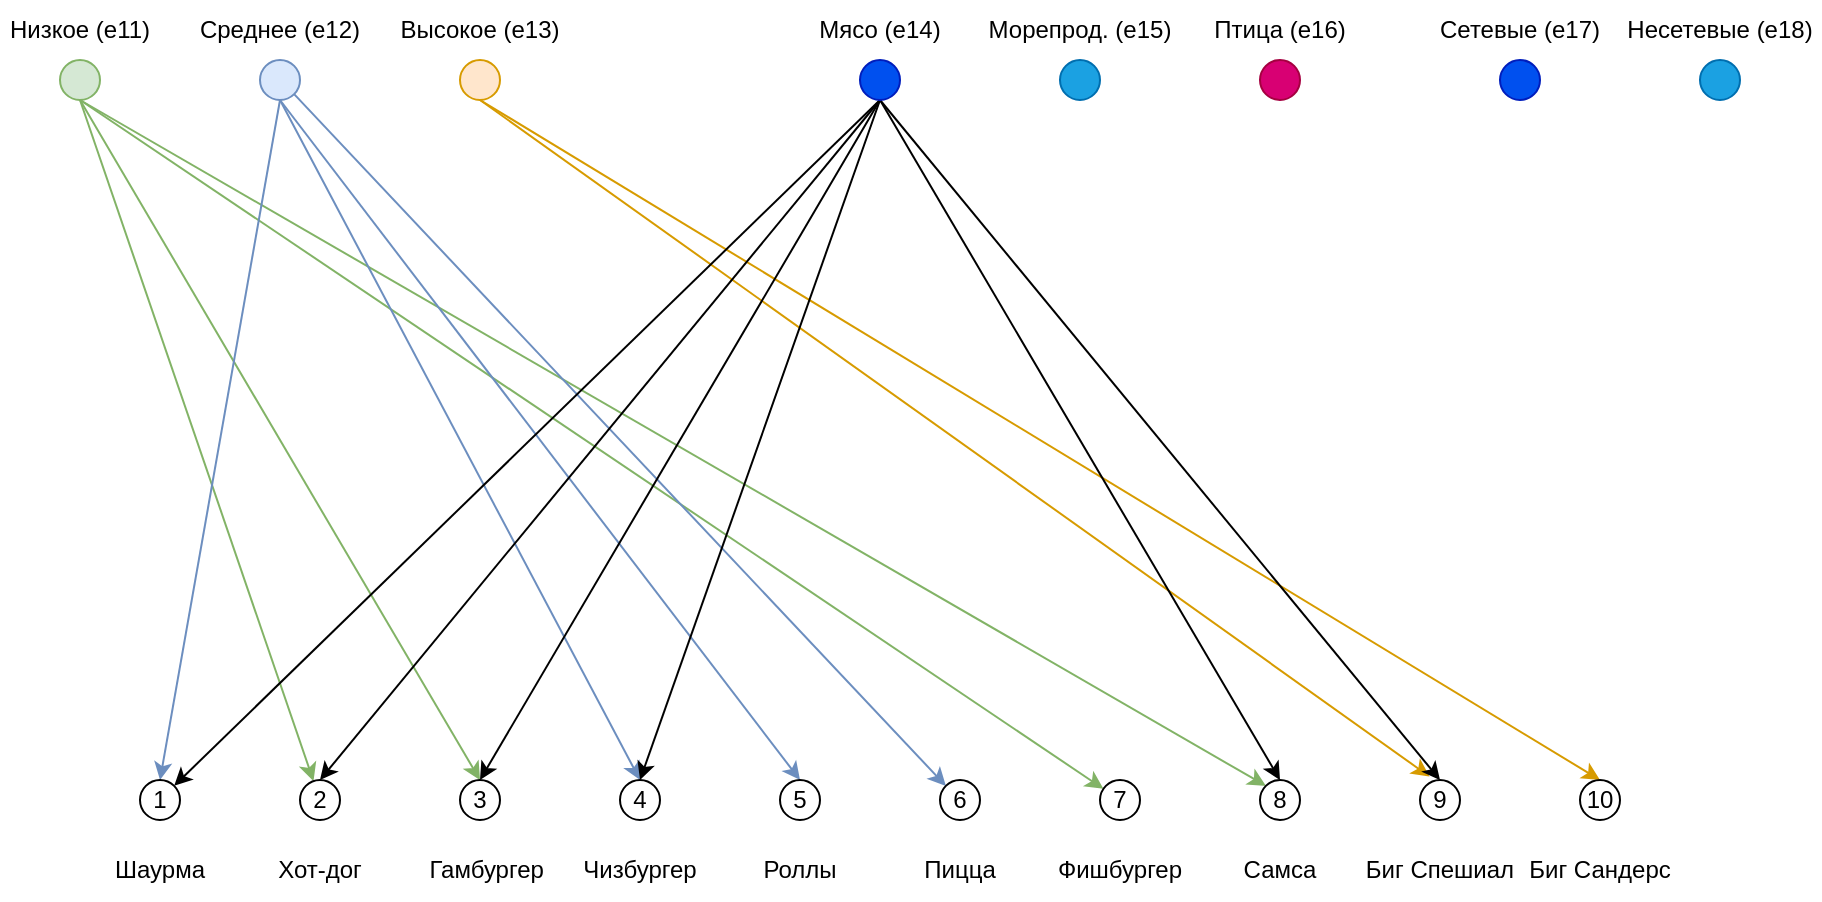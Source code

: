 <mxfile version="20.5.3" type="github">
  <diagram id="oVglh5du2SAd9NB9AeaA" name="Страница 1">
    <mxGraphModel dx="843" dy="408" grid="1" gridSize="10" guides="1" tooltips="1" connect="1" arrows="1" fold="1" page="1" pageScale="1" pageWidth="827" pageHeight="1169" math="0" shadow="0">
      <root>
        <mxCell id="0" />
        <mxCell id="1" parent="0" />
        <mxCell id="__0cvQvDrviNY0L_Vze0-48" style="edgeStyle=none;rounded=0;orthogonalLoop=1;jettySize=auto;html=1;exitX=0.5;exitY=1;exitDx=0;exitDy=0;fillColor=#d5e8d4;strokeColor=#82b366;" edge="1" parent="1" source="__0cvQvDrviNY0L_Vze0-2" target="__0cvQvDrviNY0L_Vze0-22">
          <mxGeometry relative="1" as="geometry" />
        </mxCell>
        <mxCell id="__0cvQvDrviNY0L_Vze0-49" style="edgeStyle=none;rounded=0;orthogonalLoop=1;jettySize=auto;html=1;exitX=0.5;exitY=1;exitDx=0;exitDy=0;entryX=0.5;entryY=0;entryDx=0;entryDy=0;fillColor=#d5e8d4;strokeColor=#82b366;" edge="1" parent="1" source="__0cvQvDrviNY0L_Vze0-2" target="__0cvQvDrviNY0L_Vze0-23">
          <mxGeometry relative="1" as="geometry" />
        </mxCell>
        <mxCell id="__0cvQvDrviNY0L_Vze0-50" style="edgeStyle=none;rounded=0;orthogonalLoop=1;jettySize=auto;html=1;exitX=0.5;exitY=1;exitDx=0;exitDy=0;fillColor=#d5e8d4;strokeColor=#82b366;" edge="1" parent="1" source="__0cvQvDrviNY0L_Vze0-2" target="__0cvQvDrviNY0L_Vze0-30">
          <mxGeometry relative="1" as="geometry" />
        </mxCell>
        <mxCell id="__0cvQvDrviNY0L_Vze0-51" style="edgeStyle=none;rounded=0;orthogonalLoop=1;jettySize=auto;html=1;exitX=0.5;exitY=1;exitDx=0;exitDy=0;entryX=0;entryY=0;entryDx=0;entryDy=0;fillColor=#d5e8d4;strokeColor=#82b366;" edge="1" parent="1" source="__0cvQvDrviNY0L_Vze0-2" target="__0cvQvDrviNY0L_Vze0-31">
          <mxGeometry relative="1" as="geometry" />
        </mxCell>
        <mxCell id="__0cvQvDrviNY0L_Vze0-2" value="" style="ellipse;whiteSpace=wrap;html=1;aspect=fixed;fillColor=#D5E8D4;strokeColor=#82b366;" vertex="1" parent="1">
          <mxGeometry x="70" y="30" width="20" height="20" as="geometry" />
        </mxCell>
        <mxCell id="__0cvQvDrviNY0L_Vze0-3" value="Низкое (e11)" style="text;html=1;strokeColor=none;fillColor=none;align=center;verticalAlign=middle;whiteSpace=wrap;rounded=0;" vertex="1" parent="1">
          <mxGeometry x="40" width="80" height="30" as="geometry" />
        </mxCell>
        <mxCell id="__0cvQvDrviNY0L_Vze0-52" style="edgeStyle=none;rounded=0;orthogonalLoop=1;jettySize=auto;html=1;exitX=0.5;exitY=1;exitDx=0;exitDy=0;entryX=0.5;entryY=0;entryDx=0;entryDy=0;fillColor=#dae8fc;strokeColor=#6c8ebf;" edge="1" parent="1" source="__0cvQvDrviNY0L_Vze0-4" target="__0cvQvDrviNY0L_Vze0-21">
          <mxGeometry relative="1" as="geometry" />
        </mxCell>
        <mxCell id="__0cvQvDrviNY0L_Vze0-53" style="edgeStyle=none;rounded=0;orthogonalLoop=1;jettySize=auto;html=1;exitX=0.5;exitY=1;exitDx=0;exitDy=0;entryX=0.5;entryY=0;entryDx=0;entryDy=0;fillColor=#dae8fc;strokeColor=#6c8ebf;" edge="1" parent="1" source="__0cvQvDrviNY0L_Vze0-4" target="__0cvQvDrviNY0L_Vze0-24">
          <mxGeometry relative="1" as="geometry" />
        </mxCell>
        <mxCell id="__0cvQvDrviNY0L_Vze0-54" style="edgeStyle=none;rounded=0;orthogonalLoop=1;jettySize=auto;html=1;exitX=0.5;exitY=1;exitDx=0;exitDy=0;entryX=0.5;entryY=0;entryDx=0;entryDy=0;fillColor=#dae8fc;strokeColor=#6c8ebf;" edge="1" parent="1" source="__0cvQvDrviNY0L_Vze0-4" target="__0cvQvDrviNY0L_Vze0-25">
          <mxGeometry relative="1" as="geometry" />
        </mxCell>
        <mxCell id="__0cvQvDrviNY0L_Vze0-55" style="edgeStyle=none;rounded=0;orthogonalLoop=1;jettySize=auto;html=1;exitX=1;exitY=1;exitDx=0;exitDy=0;entryX=0;entryY=0;entryDx=0;entryDy=0;fillColor=#dae8fc;strokeColor=#6c8ebf;" edge="1" parent="1" source="__0cvQvDrviNY0L_Vze0-4" target="__0cvQvDrviNY0L_Vze0-29">
          <mxGeometry relative="1" as="geometry" />
        </mxCell>
        <mxCell id="__0cvQvDrviNY0L_Vze0-4" value="" style="ellipse;whiteSpace=wrap;html=1;aspect=fixed;fillColor=#dae8fc;strokeColor=#6c8ebf;" vertex="1" parent="1">
          <mxGeometry x="170" y="30" width="20" height="20" as="geometry" />
        </mxCell>
        <mxCell id="__0cvQvDrviNY0L_Vze0-5" value="Среднее (e12)" style="text;html=1;strokeColor=none;fillColor=none;align=center;verticalAlign=middle;whiteSpace=wrap;rounded=0;" vertex="1" parent="1">
          <mxGeometry x="130" width="100" height="30" as="geometry" />
        </mxCell>
        <mxCell id="__0cvQvDrviNY0L_Vze0-56" style="edgeStyle=none;rounded=0;orthogonalLoop=1;jettySize=auto;html=1;exitX=0.5;exitY=1;exitDx=0;exitDy=0;entryX=0.239;entryY=-0.085;entryDx=0;entryDy=0;entryPerimeter=0;fillColor=#ffe6cc;strokeColor=#d79b00;" edge="1" parent="1" source="__0cvQvDrviNY0L_Vze0-7" target="__0cvQvDrviNY0L_Vze0-32">
          <mxGeometry relative="1" as="geometry" />
        </mxCell>
        <mxCell id="__0cvQvDrviNY0L_Vze0-57" style="edgeStyle=none;rounded=0;orthogonalLoop=1;jettySize=auto;html=1;exitX=0.5;exitY=1;exitDx=0;exitDy=0;entryX=0.5;entryY=0;entryDx=0;entryDy=0;fillColor=#ffe6cc;strokeColor=#d79b00;" edge="1" parent="1" source="__0cvQvDrviNY0L_Vze0-7" target="__0cvQvDrviNY0L_Vze0-33">
          <mxGeometry relative="1" as="geometry" />
        </mxCell>
        <mxCell id="__0cvQvDrviNY0L_Vze0-7" value="" style="ellipse;whiteSpace=wrap;html=1;aspect=fixed;fillColor=#ffe6cc;strokeColor=#d79b00;" vertex="1" parent="1">
          <mxGeometry x="270" y="30" width="20" height="20" as="geometry" />
        </mxCell>
        <mxCell id="__0cvQvDrviNY0L_Vze0-8" value="Высокое (e13)" style="text;html=1;strokeColor=none;fillColor=none;align=center;verticalAlign=middle;whiteSpace=wrap;rounded=0;" vertex="1" parent="1">
          <mxGeometry x="230" width="100" height="30" as="geometry" />
        </mxCell>
        <mxCell id="__0cvQvDrviNY0L_Vze0-58" style="edgeStyle=none;rounded=0;orthogonalLoop=1;jettySize=auto;html=1;exitX=0.5;exitY=1;exitDx=0;exitDy=0;entryX=1;entryY=0;entryDx=0;entryDy=0;" edge="1" parent="1" source="__0cvQvDrviNY0L_Vze0-9" target="__0cvQvDrviNY0L_Vze0-21">
          <mxGeometry relative="1" as="geometry" />
        </mxCell>
        <mxCell id="__0cvQvDrviNY0L_Vze0-60" style="edgeStyle=none;rounded=0;orthogonalLoop=1;jettySize=auto;html=1;exitX=0.5;exitY=1;exitDx=0;exitDy=0;entryX=0.5;entryY=0;entryDx=0;entryDy=0;" edge="1" parent="1" source="__0cvQvDrviNY0L_Vze0-9" target="__0cvQvDrviNY0L_Vze0-22">
          <mxGeometry relative="1" as="geometry" />
        </mxCell>
        <mxCell id="__0cvQvDrviNY0L_Vze0-61" style="edgeStyle=none;rounded=0;orthogonalLoop=1;jettySize=auto;html=1;exitX=0.5;exitY=1;exitDx=0;exitDy=0;entryX=0.5;entryY=0;entryDx=0;entryDy=0;" edge="1" parent="1" source="__0cvQvDrviNY0L_Vze0-9" target="__0cvQvDrviNY0L_Vze0-23">
          <mxGeometry relative="1" as="geometry" />
        </mxCell>
        <mxCell id="__0cvQvDrviNY0L_Vze0-62" style="edgeStyle=none;rounded=0;orthogonalLoop=1;jettySize=auto;html=1;exitX=0.5;exitY=1;exitDx=0;exitDy=0;" edge="1" parent="1" source="__0cvQvDrviNY0L_Vze0-9">
          <mxGeometry relative="1" as="geometry">
            <mxPoint x="360" y="390.0" as="targetPoint" />
          </mxGeometry>
        </mxCell>
        <mxCell id="__0cvQvDrviNY0L_Vze0-63" style="edgeStyle=none;rounded=0;orthogonalLoop=1;jettySize=auto;html=1;exitX=0.5;exitY=1;exitDx=0;exitDy=0;entryX=0.5;entryY=0;entryDx=0;entryDy=0;" edge="1" parent="1" source="__0cvQvDrviNY0L_Vze0-9" target="__0cvQvDrviNY0L_Vze0-31">
          <mxGeometry relative="1" as="geometry" />
        </mxCell>
        <mxCell id="__0cvQvDrviNY0L_Vze0-64" style="edgeStyle=none;rounded=0;orthogonalLoop=1;jettySize=auto;html=1;exitX=0.5;exitY=1;exitDx=0;exitDy=0;entryX=0.5;entryY=0;entryDx=0;entryDy=0;" edge="1" parent="1" source="__0cvQvDrviNY0L_Vze0-9" target="__0cvQvDrviNY0L_Vze0-32">
          <mxGeometry relative="1" as="geometry" />
        </mxCell>
        <mxCell id="__0cvQvDrviNY0L_Vze0-9" value="" style="ellipse;whiteSpace=wrap;html=1;aspect=fixed;fillColor=#0050ef;strokeColor=#001DBC;fontColor=#ffffff;" vertex="1" parent="1">
          <mxGeometry x="470" y="30" width="20" height="20" as="geometry" />
        </mxCell>
        <mxCell id="__0cvQvDrviNY0L_Vze0-10" value="Мясо (e14)" style="text;html=1;strokeColor=none;fillColor=none;align=center;verticalAlign=middle;whiteSpace=wrap;rounded=0;" vertex="1" parent="1">
          <mxGeometry x="440" width="80" height="30" as="geometry" />
        </mxCell>
        <mxCell id="__0cvQvDrviNY0L_Vze0-11" value="" style="ellipse;whiteSpace=wrap;html=1;aspect=fixed;fillColor=#1ba1e2;strokeColor=#006EAF;fontColor=#ffffff;" vertex="1" parent="1">
          <mxGeometry x="570" y="30" width="20" height="20" as="geometry" />
        </mxCell>
        <mxCell id="__0cvQvDrviNY0L_Vze0-12" value="Морепрод. (e15)" style="text;html=1;strokeColor=none;fillColor=none;align=center;verticalAlign=middle;whiteSpace=wrap;rounded=0;" vertex="1" parent="1">
          <mxGeometry x="530" width="100" height="30" as="geometry" />
        </mxCell>
        <mxCell id="__0cvQvDrviNY0L_Vze0-13" value="" style="ellipse;whiteSpace=wrap;html=1;aspect=fixed;fillColor=#d80073;strokeColor=#A50040;fontColor=#ffffff;" vertex="1" parent="1">
          <mxGeometry x="670" y="30" width="20" height="20" as="geometry" />
        </mxCell>
        <mxCell id="__0cvQvDrviNY0L_Vze0-14" value="Птица (e16)" style="text;html=1;strokeColor=none;fillColor=none;align=center;verticalAlign=middle;whiteSpace=wrap;rounded=0;" vertex="1" parent="1">
          <mxGeometry x="630" width="100" height="30" as="geometry" />
        </mxCell>
        <mxCell id="__0cvQvDrviNY0L_Vze0-15" value="" style="ellipse;whiteSpace=wrap;html=1;aspect=fixed;fillColor=#0050ef;strokeColor=#001DBC;fontColor=#ffffff;" vertex="1" parent="1">
          <mxGeometry x="790" y="30" width="20" height="20" as="geometry" />
        </mxCell>
        <mxCell id="__0cvQvDrviNY0L_Vze0-16" value="Сетевые (e17)" style="text;html=1;strokeColor=none;fillColor=none;align=center;verticalAlign=middle;whiteSpace=wrap;rounded=0;" vertex="1" parent="1">
          <mxGeometry x="755" width="90" height="30" as="geometry" />
        </mxCell>
        <mxCell id="__0cvQvDrviNY0L_Vze0-17" value="" style="ellipse;whiteSpace=wrap;html=1;aspect=fixed;fillColor=#1ba1e2;strokeColor=#006EAF;fontColor=#ffffff;" vertex="1" parent="1">
          <mxGeometry x="890" y="30" width="20" height="20" as="geometry" />
        </mxCell>
        <mxCell id="__0cvQvDrviNY0L_Vze0-18" value="Несетевые (e18)" style="text;html=1;strokeColor=none;fillColor=none;align=center;verticalAlign=middle;whiteSpace=wrap;rounded=0;" vertex="1" parent="1">
          <mxGeometry x="850" width="100" height="30" as="geometry" />
        </mxCell>
        <mxCell id="__0cvQvDrviNY0L_Vze0-21" value="1" style="ellipse;whiteSpace=wrap;html=1;aspect=fixed;" vertex="1" parent="1">
          <mxGeometry x="110" y="390" width="20" height="20" as="geometry" />
        </mxCell>
        <mxCell id="__0cvQvDrviNY0L_Vze0-22" value="2" style="ellipse;whiteSpace=wrap;html=1;aspect=fixed;" vertex="1" parent="1">
          <mxGeometry x="190" y="390" width="20" height="20" as="geometry" />
        </mxCell>
        <mxCell id="__0cvQvDrviNY0L_Vze0-23" value="3" style="ellipse;whiteSpace=wrap;html=1;aspect=fixed;" vertex="1" parent="1">
          <mxGeometry x="270" y="390" width="20" height="20" as="geometry" />
        </mxCell>
        <mxCell id="__0cvQvDrviNY0L_Vze0-24" value="4" style="ellipse;whiteSpace=wrap;html=1;aspect=fixed;" vertex="1" parent="1">
          <mxGeometry x="350" y="390" width="20" height="20" as="geometry" />
        </mxCell>
        <mxCell id="__0cvQvDrviNY0L_Vze0-25" value="5" style="ellipse;whiteSpace=wrap;html=1;aspect=fixed;" vertex="1" parent="1">
          <mxGeometry x="430" y="390" width="20" height="20" as="geometry" />
        </mxCell>
        <mxCell id="__0cvQvDrviNY0L_Vze0-29" value="6" style="ellipse;whiteSpace=wrap;html=1;aspect=fixed;" vertex="1" parent="1">
          <mxGeometry x="510" y="390" width="20" height="20" as="geometry" />
        </mxCell>
        <mxCell id="__0cvQvDrviNY0L_Vze0-30" value="7" style="ellipse;whiteSpace=wrap;html=1;aspect=fixed;" vertex="1" parent="1">
          <mxGeometry x="590" y="390" width="20" height="20" as="geometry" />
        </mxCell>
        <mxCell id="__0cvQvDrviNY0L_Vze0-31" value="8" style="ellipse;whiteSpace=wrap;html=1;aspect=fixed;" vertex="1" parent="1">
          <mxGeometry x="670" y="390" width="20" height="20" as="geometry" />
        </mxCell>
        <mxCell id="__0cvQvDrviNY0L_Vze0-32" value="9" style="ellipse;whiteSpace=wrap;html=1;aspect=fixed;" vertex="1" parent="1">
          <mxGeometry x="750" y="390" width="20" height="20" as="geometry" />
        </mxCell>
        <mxCell id="__0cvQvDrviNY0L_Vze0-33" value="10" style="ellipse;whiteSpace=wrap;html=1;aspect=fixed;" vertex="1" parent="1">
          <mxGeometry x="830" y="390" width="20" height="20" as="geometry" />
        </mxCell>
        <mxCell id="__0cvQvDrviNY0L_Vze0-34" value="Шаурма" style="text;html=1;strokeColor=none;fillColor=none;align=center;verticalAlign=middle;whiteSpace=wrap;rounded=0;" vertex="1" parent="1">
          <mxGeometry x="80" y="420" width="80" height="30" as="geometry" />
        </mxCell>
        <mxCell id="__0cvQvDrviNY0L_Vze0-35" value="Хот-дог" style="text;html=1;strokeColor=none;fillColor=none;align=center;verticalAlign=middle;whiteSpace=wrap;rounded=0;" vertex="1" parent="1">
          <mxGeometry x="160" y="420" width="80" height="30" as="geometry" />
        </mxCell>
        <mxCell id="__0cvQvDrviNY0L_Vze0-36" value="Гамбургер&amp;nbsp;" style="text;html=1;strokeColor=none;fillColor=none;align=center;verticalAlign=middle;whiteSpace=wrap;rounded=0;" vertex="1" parent="1">
          <mxGeometry x="240" y="420" width="90" height="30" as="geometry" />
        </mxCell>
        <mxCell id="__0cvQvDrviNY0L_Vze0-37" value="Чизбургер" style="text;html=1;strokeColor=none;fillColor=none;align=center;verticalAlign=middle;whiteSpace=wrap;rounded=0;" vertex="1" parent="1">
          <mxGeometry x="315" y="420" width="90" height="30" as="geometry" />
        </mxCell>
        <mxCell id="__0cvQvDrviNY0L_Vze0-38" value="Роллы" style="text;html=1;strokeColor=none;fillColor=none;align=center;verticalAlign=middle;whiteSpace=wrap;rounded=0;" vertex="1" parent="1">
          <mxGeometry x="395" y="420" width="90" height="30" as="geometry" />
        </mxCell>
        <mxCell id="__0cvQvDrviNY0L_Vze0-39" value="Пицца" style="text;html=1;strokeColor=none;fillColor=none;align=center;verticalAlign=middle;whiteSpace=wrap;rounded=0;" vertex="1" parent="1">
          <mxGeometry x="475" y="420" width="90" height="30" as="geometry" />
        </mxCell>
        <mxCell id="__0cvQvDrviNY0L_Vze0-40" value="Фишбургер" style="text;html=1;strokeColor=none;fillColor=none;align=center;verticalAlign=middle;whiteSpace=wrap;rounded=0;" vertex="1" parent="1">
          <mxGeometry x="555" y="420" width="90" height="30" as="geometry" />
        </mxCell>
        <mxCell id="__0cvQvDrviNY0L_Vze0-41" value="Самса" style="text;html=1;strokeColor=none;fillColor=none;align=center;verticalAlign=middle;whiteSpace=wrap;rounded=0;" vertex="1" parent="1">
          <mxGeometry x="635" y="420" width="90" height="30" as="geometry" />
        </mxCell>
        <mxCell id="__0cvQvDrviNY0L_Vze0-42" value="Биг Спешиал" style="text;html=1;strokeColor=none;fillColor=none;align=center;verticalAlign=middle;whiteSpace=wrap;rounded=0;" vertex="1" parent="1">
          <mxGeometry x="715" y="420" width="90" height="30" as="geometry" />
        </mxCell>
        <mxCell id="__0cvQvDrviNY0L_Vze0-43" value="Биг Сандерс" style="text;html=1;strokeColor=none;fillColor=none;align=center;verticalAlign=middle;whiteSpace=wrap;rounded=0;" vertex="1" parent="1">
          <mxGeometry x="795" y="420" width="90" height="30" as="geometry" />
        </mxCell>
      </root>
    </mxGraphModel>
  </diagram>
</mxfile>

